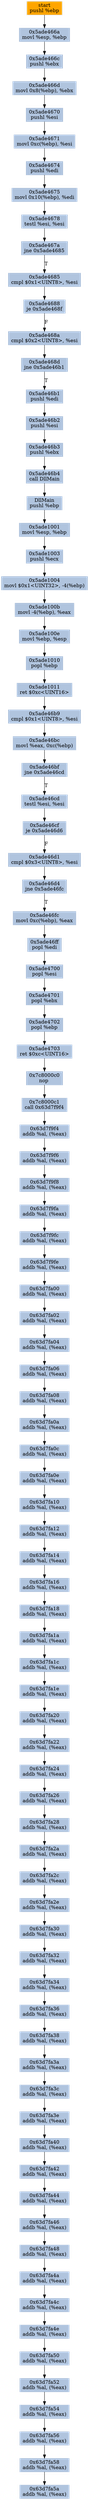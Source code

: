 digraph G {
node[shape=rectangle,style=filled,fillcolor=lightsteelblue,color=lightsteelblue]
bgcolor="transparent"
a0x5ade4669pushl_ebp[label="start\npushl %ebp",color="lightgrey",fillcolor="orange"];
a0x5ade466amovl_esp_ebp[label="0x5ade466a\nmovl %esp, %ebp"];
a0x5ade466cpushl_ebx[label="0x5ade466c\npushl %ebx"];
a0x5ade466dmovl_0x8ebp__ebx[label="0x5ade466d\nmovl 0x8(%ebp), %ebx"];
a0x5ade4670pushl_esi[label="0x5ade4670\npushl %esi"];
a0x5ade4671movl_0xcebp__esi[label="0x5ade4671\nmovl 0xc(%ebp), %esi"];
a0x5ade4674pushl_edi[label="0x5ade4674\npushl %edi"];
a0x5ade4675movl_0x10ebp__edi[label="0x5ade4675\nmovl 0x10(%ebp), %edi"];
a0x5ade4678testl_esi_esi[label="0x5ade4678\ntestl %esi, %esi"];
a0x5ade467ajne_0x5ade4685[label="0x5ade467a\njne 0x5ade4685"];
a0x5ade4685cmpl_0x1UINT8_esi[label="0x5ade4685\ncmpl $0x1<UINT8>, %esi"];
a0x5ade4688je_0x5ade468f[label="0x5ade4688\nje 0x5ade468f"];
a0x5ade468acmpl_0x2UINT8_esi[label="0x5ade468a\ncmpl $0x2<UINT8>, %esi"];
a0x5ade468djne_0x5ade46b1[label="0x5ade468d\njne 0x5ade46b1"];
a0x5ade46b1pushl_edi[label="0x5ade46b1\npushl %edi"];
a0x5ade46b2pushl_esi[label="0x5ade46b2\npushl %esi"];
a0x5ade46b3pushl_ebx[label="0x5ade46b3\npushl %ebx"];
a0x5ade46b4call_DllMain[label="0x5ade46b4\ncall DllMain"];
a0x5ade1000pushl_ebp[label="DllMain\npushl %ebp"];
a0x5ade1001movl_esp_ebp[label="0x5ade1001\nmovl %esp, %ebp"];
a0x5ade1003pushl_ecx[label="0x5ade1003\npushl %ecx"];
a0x5ade1004movl_0x1UINT32__4ebp_[label="0x5ade1004\nmovl $0x1<UINT32>, -4(%ebp)"];
a0x5ade100bmovl__4ebp__eax[label="0x5ade100b\nmovl -4(%ebp), %eax"];
a0x5ade100emovl_ebp_esp[label="0x5ade100e\nmovl %ebp, %esp"];
a0x5ade1010popl_ebp[label="0x5ade1010\npopl %ebp"];
a0x5ade1011ret_0xcUINT16[label="0x5ade1011\nret $0xc<UINT16>"];
a0x5ade46b9cmpl_0x1UINT8_esi[label="0x5ade46b9\ncmpl $0x1<UINT8>, %esi"];
a0x5ade46bcmovl_eax_0xcebp_[label="0x5ade46bc\nmovl %eax, 0xc(%ebp)"];
a0x5ade46bfjne_0x5ade46cd[label="0x5ade46bf\njne 0x5ade46cd"];
a0x5ade46cdtestl_esi_esi[label="0x5ade46cd\ntestl %esi, %esi"];
a0x5ade46cfje_0x5ade46d6[label="0x5ade46cf\nje 0x5ade46d6"];
a0x5ade46d1cmpl_0x3UINT8_esi[label="0x5ade46d1\ncmpl $0x3<UINT8>, %esi"];
a0x5ade46d4jne_0x5ade46fc[label="0x5ade46d4\njne 0x5ade46fc"];
a0x5ade46fcmovl_0xcebp__eax[label="0x5ade46fc\nmovl 0xc(%ebp), %eax"];
a0x5ade46ffpopl_edi[label="0x5ade46ff\npopl %edi"];
a0x5ade4700popl_esi[label="0x5ade4700\npopl %esi"];
a0x5ade4701popl_ebx[label="0x5ade4701\npopl %ebx"];
a0x5ade4702popl_ebp[label="0x5ade4702\npopl %ebp"];
a0x5ade4703ret_0xcUINT16[label="0x5ade4703\nret $0xc<UINT16>"];
a0x7c8000c0nop_[label="0x7c8000c0\nnop "];
a0x7c8000c1call_0x63d7f9f4[label="0x7c8000c1\ncall 0x63d7f9f4"];
a0x63d7f9f4addb_al_eax_[label="0x63d7f9f4\naddb %al, (%eax)"];
a0x63d7f9f6addb_al_eax_[label="0x63d7f9f6\naddb %al, (%eax)"];
a0x63d7f9f8addb_al_eax_[label="0x63d7f9f8\naddb %al, (%eax)"];
a0x63d7f9faaddb_al_eax_[label="0x63d7f9fa\naddb %al, (%eax)"];
a0x63d7f9fcaddb_al_eax_[label="0x63d7f9fc\naddb %al, (%eax)"];
a0x63d7f9feaddb_al_eax_[label="0x63d7f9fe\naddb %al, (%eax)"];
a0x63d7fa00addb_al_eax_[label="0x63d7fa00\naddb %al, (%eax)"];
a0x63d7fa02addb_al_eax_[label="0x63d7fa02\naddb %al, (%eax)"];
a0x63d7fa04addb_al_eax_[label="0x63d7fa04\naddb %al, (%eax)"];
a0x63d7fa06addb_al_eax_[label="0x63d7fa06\naddb %al, (%eax)"];
a0x63d7fa08addb_al_eax_[label="0x63d7fa08\naddb %al, (%eax)"];
a0x63d7fa0aaddb_al_eax_[label="0x63d7fa0a\naddb %al, (%eax)"];
a0x63d7fa0caddb_al_eax_[label="0x63d7fa0c\naddb %al, (%eax)"];
a0x63d7fa0eaddb_al_eax_[label="0x63d7fa0e\naddb %al, (%eax)"];
a0x63d7fa10addb_al_eax_[label="0x63d7fa10\naddb %al, (%eax)"];
a0x63d7fa12addb_al_eax_[label="0x63d7fa12\naddb %al, (%eax)"];
a0x63d7fa14addb_al_eax_[label="0x63d7fa14\naddb %al, (%eax)"];
a0x63d7fa16addb_al_eax_[label="0x63d7fa16\naddb %al, (%eax)"];
a0x63d7fa18addb_al_eax_[label="0x63d7fa18\naddb %al, (%eax)"];
a0x63d7fa1aaddb_al_eax_[label="0x63d7fa1a\naddb %al, (%eax)"];
a0x63d7fa1caddb_al_eax_[label="0x63d7fa1c\naddb %al, (%eax)"];
a0x63d7fa1eaddb_al_eax_[label="0x63d7fa1e\naddb %al, (%eax)"];
a0x63d7fa20addb_al_eax_[label="0x63d7fa20\naddb %al, (%eax)"];
a0x63d7fa22addb_al_eax_[label="0x63d7fa22\naddb %al, (%eax)"];
a0x63d7fa24addb_al_eax_[label="0x63d7fa24\naddb %al, (%eax)"];
a0x63d7fa26addb_al_eax_[label="0x63d7fa26\naddb %al, (%eax)"];
a0x63d7fa28addb_al_eax_[label="0x63d7fa28\naddb %al, (%eax)"];
a0x63d7fa2aaddb_al_eax_[label="0x63d7fa2a\naddb %al, (%eax)"];
a0x63d7fa2caddb_al_eax_[label="0x63d7fa2c\naddb %al, (%eax)"];
a0x63d7fa2eaddb_al_eax_[label="0x63d7fa2e\naddb %al, (%eax)"];
a0x63d7fa30addb_al_eax_[label="0x63d7fa30\naddb %al, (%eax)"];
a0x63d7fa32addb_al_eax_[label="0x63d7fa32\naddb %al, (%eax)"];
a0x63d7fa34addb_al_eax_[label="0x63d7fa34\naddb %al, (%eax)"];
a0x63d7fa36addb_al_eax_[label="0x63d7fa36\naddb %al, (%eax)"];
a0x63d7fa38addb_al_eax_[label="0x63d7fa38\naddb %al, (%eax)"];
a0x63d7fa3aaddb_al_eax_[label="0x63d7fa3a\naddb %al, (%eax)"];
a0x63d7fa3caddb_al_eax_[label="0x63d7fa3c\naddb %al, (%eax)"];
a0x63d7fa3eaddb_al_eax_[label="0x63d7fa3e\naddb %al, (%eax)"];
a0x63d7fa40addb_al_eax_[label="0x63d7fa40\naddb %al, (%eax)"];
a0x63d7fa42addb_al_eax_[label="0x63d7fa42\naddb %al, (%eax)"];
a0x63d7fa44addb_al_eax_[label="0x63d7fa44\naddb %al, (%eax)"];
a0x63d7fa46addb_al_eax_[label="0x63d7fa46\naddb %al, (%eax)"];
a0x63d7fa48addb_al_eax_[label="0x63d7fa48\naddb %al, (%eax)"];
a0x63d7fa4aaddb_al_eax_[label="0x63d7fa4a\naddb %al, (%eax)"];
a0x63d7fa4caddb_al_eax_[label="0x63d7fa4c\naddb %al, (%eax)"];
a0x63d7fa4eaddb_al_eax_[label="0x63d7fa4e\naddb %al, (%eax)"];
a0x63d7fa50addb_al_eax_[label="0x63d7fa50\naddb %al, (%eax)"];
a0x63d7fa52addb_al_eax_[label="0x63d7fa52\naddb %al, (%eax)"];
a0x63d7fa54addb_al_eax_[label="0x63d7fa54\naddb %al, (%eax)"];
a0x63d7fa56addb_al_eax_[label="0x63d7fa56\naddb %al, (%eax)"];
a0x63d7fa58addb_al_eax_[label="0x63d7fa58\naddb %al, (%eax)"];
a0x63d7fa5aaddb_al_eax_[label="0x63d7fa5a\naddb %al, (%eax)"];
a0x5ade4669pushl_ebp -> a0x5ade466amovl_esp_ebp [color="#000000"];
a0x5ade466amovl_esp_ebp -> a0x5ade466cpushl_ebx [color="#000000"];
a0x5ade466cpushl_ebx -> a0x5ade466dmovl_0x8ebp__ebx [color="#000000"];
a0x5ade466dmovl_0x8ebp__ebx -> a0x5ade4670pushl_esi [color="#000000"];
a0x5ade4670pushl_esi -> a0x5ade4671movl_0xcebp__esi [color="#000000"];
a0x5ade4671movl_0xcebp__esi -> a0x5ade4674pushl_edi [color="#000000"];
a0x5ade4674pushl_edi -> a0x5ade4675movl_0x10ebp__edi [color="#000000"];
a0x5ade4675movl_0x10ebp__edi -> a0x5ade4678testl_esi_esi [color="#000000"];
a0x5ade4678testl_esi_esi -> a0x5ade467ajne_0x5ade4685 [color="#000000"];
a0x5ade467ajne_0x5ade4685 -> a0x5ade4685cmpl_0x1UINT8_esi [color="#000000",label="T"];
a0x5ade4685cmpl_0x1UINT8_esi -> a0x5ade4688je_0x5ade468f [color="#000000"];
a0x5ade4688je_0x5ade468f -> a0x5ade468acmpl_0x2UINT8_esi [color="#000000",label="F"];
a0x5ade468acmpl_0x2UINT8_esi -> a0x5ade468djne_0x5ade46b1 [color="#000000"];
a0x5ade468djne_0x5ade46b1 -> a0x5ade46b1pushl_edi [color="#000000",label="T"];
a0x5ade46b1pushl_edi -> a0x5ade46b2pushl_esi [color="#000000"];
a0x5ade46b2pushl_esi -> a0x5ade46b3pushl_ebx [color="#000000"];
a0x5ade46b3pushl_ebx -> a0x5ade46b4call_DllMain [color="#000000"];
a0x5ade46b4call_DllMain -> a0x5ade1000pushl_ebp [color="#000000"];
a0x5ade1000pushl_ebp -> a0x5ade1001movl_esp_ebp [color="#000000"];
a0x5ade1001movl_esp_ebp -> a0x5ade1003pushl_ecx [color="#000000"];
a0x5ade1003pushl_ecx -> a0x5ade1004movl_0x1UINT32__4ebp_ [color="#000000"];
a0x5ade1004movl_0x1UINT32__4ebp_ -> a0x5ade100bmovl__4ebp__eax [color="#000000"];
a0x5ade100bmovl__4ebp__eax -> a0x5ade100emovl_ebp_esp [color="#000000"];
a0x5ade100emovl_ebp_esp -> a0x5ade1010popl_ebp [color="#000000"];
a0x5ade1010popl_ebp -> a0x5ade1011ret_0xcUINT16 [color="#000000"];
a0x5ade1011ret_0xcUINT16 -> a0x5ade46b9cmpl_0x1UINT8_esi [color="#000000"];
a0x5ade46b9cmpl_0x1UINT8_esi -> a0x5ade46bcmovl_eax_0xcebp_ [color="#000000"];
a0x5ade46bcmovl_eax_0xcebp_ -> a0x5ade46bfjne_0x5ade46cd [color="#000000"];
a0x5ade46bfjne_0x5ade46cd -> a0x5ade46cdtestl_esi_esi [color="#000000",label="T"];
a0x5ade46cdtestl_esi_esi -> a0x5ade46cfje_0x5ade46d6 [color="#000000"];
a0x5ade46cfje_0x5ade46d6 -> a0x5ade46d1cmpl_0x3UINT8_esi [color="#000000",label="F"];
a0x5ade46d1cmpl_0x3UINT8_esi -> a0x5ade46d4jne_0x5ade46fc [color="#000000"];
a0x5ade46d4jne_0x5ade46fc -> a0x5ade46fcmovl_0xcebp__eax [color="#000000",label="T"];
a0x5ade46fcmovl_0xcebp__eax -> a0x5ade46ffpopl_edi [color="#000000"];
a0x5ade46ffpopl_edi -> a0x5ade4700popl_esi [color="#000000"];
a0x5ade4700popl_esi -> a0x5ade4701popl_ebx [color="#000000"];
a0x5ade4701popl_ebx -> a0x5ade4702popl_ebp [color="#000000"];
a0x5ade4702popl_ebp -> a0x5ade4703ret_0xcUINT16 [color="#000000"];
a0x5ade4703ret_0xcUINT16 -> a0x7c8000c0nop_ [color="#000000"];
a0x7c8000c0nop_ -> a0x7c8000c1call_0x63d7f9f4 [color="#000000"];
a0x7c8000c1call_0x63d7f9f4 -> a0x63d7f9f4addb_al_eax_ [color="#000000"];
a0x63d7f9f4addb_al_eax_ -> a0x63d7f9f6addb_al_eax_ [color="#000000"];
a0x63d7f9f6addb_al_eax_ -> a0x63d7f9f8addb_al_eax_ [color="#000000"];
a0x63d7f9f8addb_al_eax_ -> a0x63d7f9faaddb_al_eax_ [color="#000000"];
a0x63d7f9faaddb_al_eax_ -> a0x63d7f9fcaddb_al_eax_ [color="#000000"];
a0x63d7f9fcaddb_al_eax_ -> a0x63d7f9feaddb_al_eax_ [color="#000000"];
a0x63d7f9feaddb_al_eax_ -> a0x63d7fa00addb_al_eax_ [color="#000000"];
a0x63d7fa00addb_al_eax_ -> a0x63d7fa02addb_al_eax_ [color="#000000"];
a0x63d7fa02addb_al_eax_ -> a0x63d7fa04addb_al_eax_ [color="#000000"];
a0x63d7fa04addb_al_eax_ -> a0x63d7fa06addb_al_eax_ [color="#000000"];
a0x63d7fa06addb_al_eax_ -> a0x63d7fa08addb_al_eax_ [color="#000000"];
a0x63d7fa08addb_al_eax_ -> a0x63d7fa0aaddb_al_eax_ [color="#000000"];
a0x63d7fa0aaddb_al_eax_ -> a0x63d7fa0caddb_al_eax_ [color="#000000"];
a0x63d7fa0caddb_al_eax_ -> a0x63d7fa0eaddb_al_eax_ [color="#000000"];
a0x63d7fa0eaddb_al_eax_ -> a0x63d7fa10addb_al_eax_ [color="#000000"];
a0x63d7fa10addb_al_eax_ -> a0x63d7fa12addb_al_eax_ [color="#000000"];
a0x63d7fa12addb_al_eax_ -> a0x63d7fa14addb_al_eax_ [color="#000000"];
a0x63d7fa14addb_al_eax_ -> a0x63d7fa16addb_al_eax_ [color="#000000"];
a0x63d7fa16addb_al_eax_ -> a0x63d7fa18addb_al_eax_ [color="#000000"];
a0x63d7fa18addb_al_eax_ -> a0x63d7fa1aaddb_al_eax_ [color="#000000"];
a0x63d7fa1aaddb_al_eax_ -> a0x63d7fa1caddb_al_eax_ [color="#000000"];
a0x63d7fa1caddb_al_eax_ -> a0x63d7fa1eaddb_al_eax_ [color="#000000"];
a0x63d7fa1eaddb_al_eax_ -> a0x63d7fa20addb_al_eax_ [color="#000000"];
a0x63d7fa20addb_al_eax_ -> a0x63d7fa22addb_al_eax_ [color="#000000"];
a0x63d7fa22addb_al_eax_ -> a0x63d7fa24addb_al_eax_ [color="#000000"];
a0x63d7fa24addb_al_eax_ -> a0x63d7fa26addb_al_eax_ [color="#000000"];
a0x63d7fa26addb_al_eax_ -> a0x63d7fa28addb_al_eax_ [color="#000000"];
a0x63d7fa28addb_al_eax_ -> a0x63d7fa2aaddb_al_eax_ [color="#000000"];
a0x63d7fa2aaddb_al_eax_ -> a0x63d7fa2caddb_al_eax_ [color="#000000"];
a0x63d7fa2caddb_al_eax_ -> a0x63d7fa2eaddb_al_eax_ [color="#000000"];
a0x63d7fa2eaddb_al_eax_ -> a0x63d7fa30addb_al_eax_ [color="#000000"];
a0x63d7fa30addb_al_eax_ -> a0x63d7fa32addb_al_eax_ [color="#000000"];
a0x63d7fa32addb_al_eax_ -> a0x63d7fa34addb_al_eax_ [color="#000000"];
a0x63d7fa34addb_al_eax_ -> a0x63d7fa36addb_al_eax_ [color="#000000"];
a0x63d7fa36addb_al_eax_ -> a0x63d7fa38addb_al_eax_ [color="#000000"];
a0x63d7fa38addb_al_eax_ -> a0x63d7fa3aaddb_al_eax_ [color="#000000"];
a0x63d7fa3aaddb_al_eax_ -> a0x63d7fa3caddb_al_eax_ [color="#000000"];
a0x63d7fa3caddb_al_eax_ -> a0x63d7fa3eaddb_al_eax_ [color="#000000"];
a0x63d7fa3eaddb_al_eax_ -> a0x63d7fa40addb_al_eax_ [color="#000000"];
a0x63d7fa40addb_al_eax_ -> a0x63d7fa42addb_al_eax_ [color="#000000"];
a0x63d7fa42addb_al_eax_ -> a0x63d7fa44addb_al_eax_ [color="#000000"];
a0x63d7fa44addb_al_eax_ -> a0x63d7fa46addb_al_eax_ [color="#000000"];
a0x63d7fa46addb_al_eax_ -> a0x63d7fa48addb_al_eax_ [color="#000000"];
a0x63d7fa48addb_al_eax_ -> a0x63d7fa4aaddb_al_eax_ [color="#000000"];
a0x63d7fa4aaddb_al_eax_ -> a0x63d7fa4caddb_al_eax_ [color="#000000"];
a0x63d7fa4caddb_al_eax_ -> a0x63d7fa4eaddb_al_eax_ [color="#000000"];
a0x63d7fa4eaddb_al_eax_ -> a0x63d7fa50addb_al_eax_ [color="#000000"];
a0x63d7fa50addb_al_eax_ -> a0x63d7fa52addb_al_eax_ [color="#000000"];
a0x63d7fa52addb_al_eax_ -> a0x63d7fa54addb_al_eax_ [color="#000000"];
a0x63d7fa54addb_al_eax_ -> a0x63d7fa56addb_al_eax_ [color="#000000"];
a0x63d7fa56addb_al_eax_ -> a0x63d7fa58addb_al_eax_ [color="#000000"];
a0x63d7fa58addb_al_eax_ -> a0x63d7fa5aaddb_al_eax_ [color="#000000"];
}

